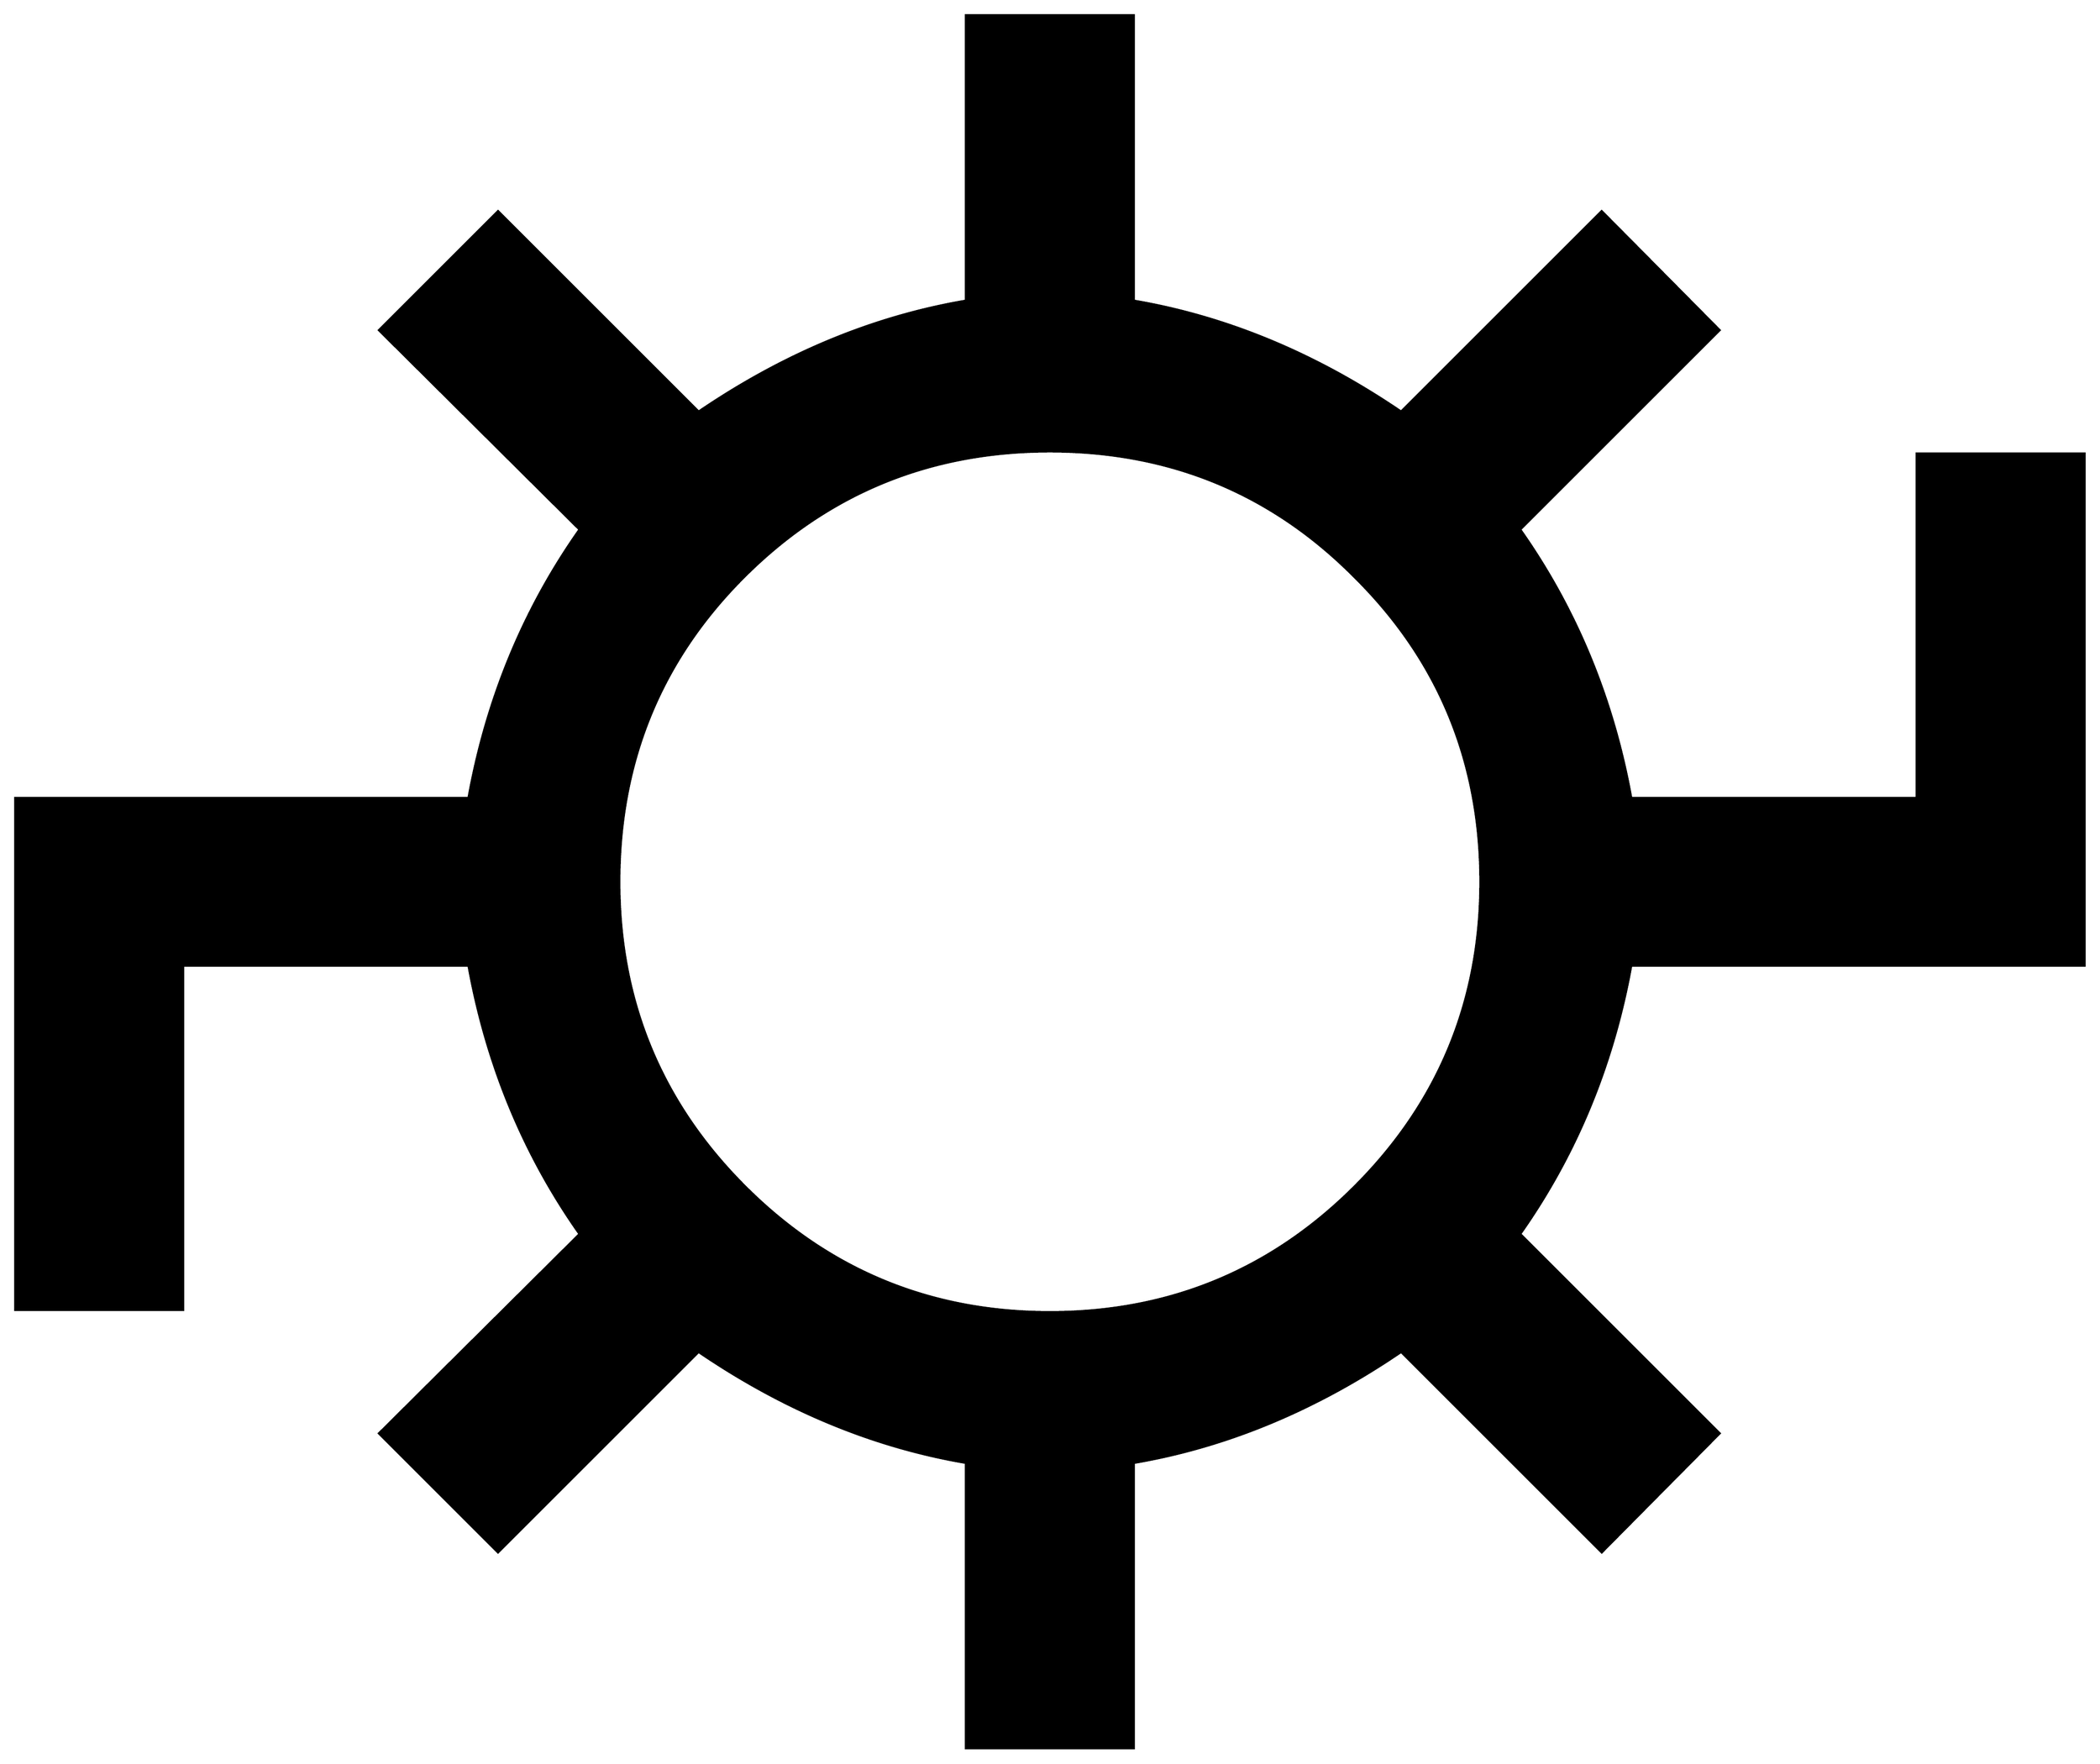 


\begin{tikzpicture}[y=0.80pt, x=0.80pt, yscale=-1.0, xscale=1.0, inner sep=0pt, outer sep=0pt]
\begin{scope}[shift={(100.0,1706.0)},nonzero rule]
  \path[draw=.,fill=.,line width=1.600pt] (1937.0,-508.0) --
    (1537.0,-508.0) .. controls (1521.0,-420.0) and
    (1488.333,-341.0) .. (1439.0,-271.0) -- (1615.0,-95.0) --
    (1511.0,10.0) -- (1334.0,-167.0) .. controls (1258.667,-115.667)
    and (1180.0,-83.0) .. (1098.0,-69.0) -- (1098.0,183.0) --
    (950.0,183.0) -- (950.0,-69.0) .. controls (868.0,-83.0) and
    (789.333,-115.667) .. (714.0,-167.0) -- (537.0,10.0) --
    (432.0,-95.0) -- (609.0,-271.0) .. controls (559.667,-341.0)
    and (527.0,-420.0) .. (511.0,-508.0) -- (259.0,-508.0) --
    (259.0,-204.0) -- (111.0,-204.0) -- (111.0,-656.0) --
    (511.0,-656.0) .. controls (527.0,-744.0) and (559.667,-823.0)
    .. (609.0,-893.0) -- (432.0,-1069.0) -- (537.0,-1174.0) --
    (714.0,-997.0) .. controls (789.333,-1048.333) and
    (868.0,-1081.0) .. (950.0,-1095.0) -- (950.0,-1347.0) --
    (1098.0,-1347.0) -- (1098.0,-1095.0) .. controls
    (1180.0,-1081.0) and (1258.667,-1048.333) .. (1334.0,-997.0) --
    (1511.0,-1174.0) -- (1615.0,-1069.0) -- (1439.0,-893.0) ..
    controls (1488.333,-823.0) and (1521.0,-744.0) ..
    (1537.0,-656.0) -- (1789.0,-656.0) -- (1789.0,-960.0) --
    (1937.0,-960.0) -- (1937.0,-508.0) -- cycle(1404.0,-582.0)
    .. controls (1404.0,-688.0) and (1367.0,-777.667) ..
    (1293.0,-851.0) .. controls (1219.667,-925.0) and
    (1130.0,-962.0) .. (1024.0,-962.0) .. controls
    (918.0,-962.0) and (828.0,-925.0) .. (754.0,-851.0) ..
    controls (680.667,-777.667) and (644.0,-688.0) .. (644.0,-582.0)
    .. controls (644.0,-476.667) and (681.0,-387.0) ..
    (755.0,-313.0) .. controls (829.0,-239.0) and (918.667,-202.0)
    .. (1024.0,-202.0) .. controls (1129.333,-202.0) and
    (1219.0,-239.0) .. (1293.0,-313.0) .. controls
    (1367.0,-387.0) and (1404.0,-476.667) .. (1404.0,-582.0) --
    cycle;
\end{scope}

\end{tikzpicture}

